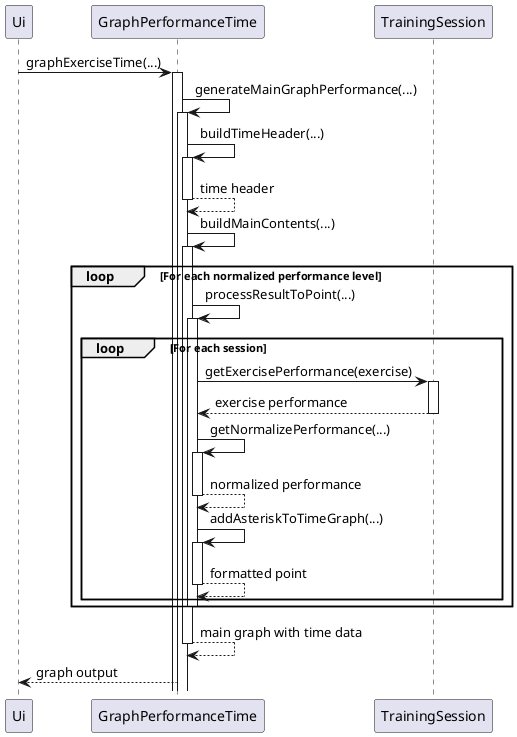 @startuml
participant Ui
participant "GraphPerformanceTime" as GraphTime
participant "TrainingSession" as Session

Ui -> GraphTime : graphExerciseTime(...)
activate GraphTime

GraphTime -> GraphTime : generateMainGraphPerformance(...)
activate GraphTime

GraphTime -> GraphTime : buildTimeHeader(...)
activate GraphTime
GraphTime --> GraphTime : time header
deactivate GraphTime

GraphTime -> GraphTime : buildMainContents(...)
activate GraphTime

loop For each normalized performance level
    GraphTime -> GraphTime : processResultToPoint(...)
    activate GraphTime

    loop For each session
        GraphTime -> Session : getExercisePerformance(exercise)
        activate Session
        Session --> GraphTime : exercise performance
        deactivate Session

        GraphTime -> GraphTime : getNormalizePerformance(...)
        activate GraphTime
        GraphTime --> GraphTime : normalized performance
        deactivate GraphTime

        GraphTime -> GraphTime : addAsteriskToTimeGraph(...)
        activate GraphTime
        GraphTime --> GraphTime : formatted point
        deactivate GraphTime
    end

deactivate GraphTime
end

GraphTime --> GraphTime : main graph with time data

deactivate GraphTime

Ui <-- GraphTime : graph output
@enduml